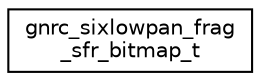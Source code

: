 digraph "Graphical Class Hierarchy"
{
 // LATEX_PDF_SIZE
  edge [fontname="Helvetica",fontsize="10",labelfontname="Helvetica",labelfontsize="10"];
  node [fontname="Helvetica",fontsize="10",shape=record];
  rankdir="LR";
  Node0 [label="gnrc_sixlowpan_frag\l_sfr_bitmap_t",height=0.2,width=0.4,color="black", fillcolor="white", style="filled",URL="$uniongnrc__sixlowpan__frag__sfr__bitmap__t.html",tooltip="Bitmap type to simplify comparisons."];
}
